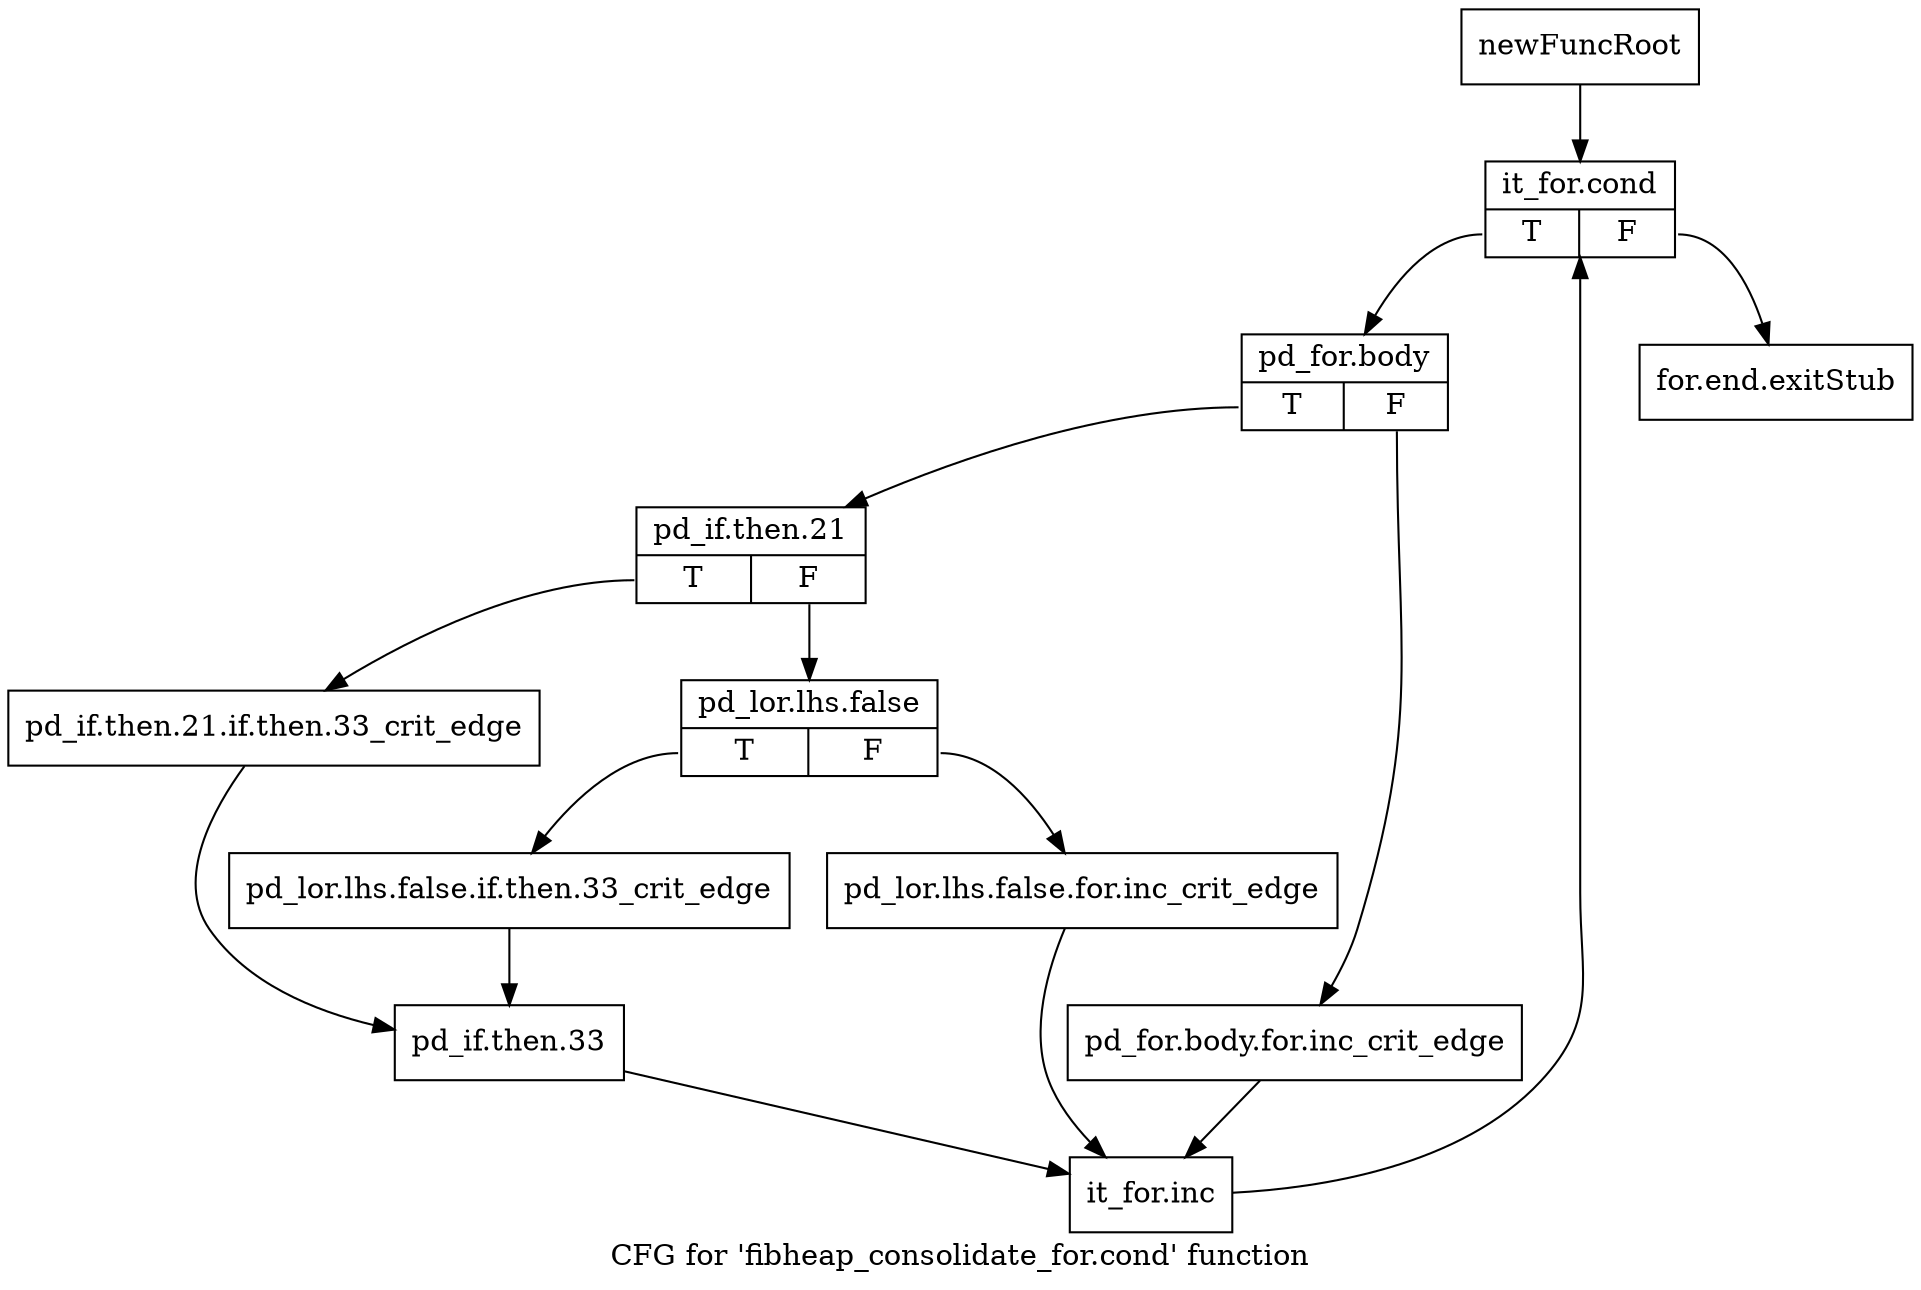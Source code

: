 digraph "CFG for 'fibheap_consolidate_for.cond' function" {
	label="CFG for 'fibheap_consolidate_for.cond' function";

	Node0xc7445e0 [shape=record,label="{newFuncRoot}"];
	Node0xc7445e0 -> Node0xc744680;
	Node0xc744630 [shape=record,label="{for.end.exitStub}"];
	Node0xc744680 [shape=record,label="{it_for.cond|{<s0>T|<s1>F}}"];
	Node0xc744680:s0 -> Node0xc7446d0;
	Node0xc744680:s1 -> Node0xc744630;
	Node0xc7446d0 [shape=record,label="{pd_for.body|{<s0>T|<s1>F}}"];
	Node0xc7446d0:s0 -> Node0xc744770;
	Node0xc7446d0:s1 -> Node0xc744720;
	Node0xc744720 [shape=record,label="{pd_for.body.for.inc_crit_edge}"];
	Node0xc744720 -> Node0xc744950;
	Node0xc744770 [shape=record,label="{pd_if.then.21|{<s0>T|<s1>F}}"];
	Node0xc744770:s0 -> Node0xc7448b0;
	Node0xc744770:s1 -> Node0xc7447c0;
	Node0xc7447c0 [shape=record,label="{pd_lor.lhs.false|{<s0>T|<s1>F}}"];
	Node0xc7447c0:s0 -> Node0xc744860;
	Node0xc7447c0:s1 -> Node0xc744810;
	Node0xc744810 [shape=record,label="{pd_lor.lhs.false.for.inc_crit_edge}"];
	Node0xc744810 -> Node0xc744950;
	Node0xc744860 [shape=record,label="{pd_lor.lhs.false.if.then.33_crit_edge}"];
	Node0xc744860 -> Node0xc744900;
	Node0xc7448b0 [shape=record,label="{pd_if.then.21.if.then.33_crit_edge}"];
	Node0xc7448b0 -> Node0xc744900;
	Node0xc744900 [shape=record,label="{pd_if.then.33}"];
	Node0xc744900 -> Node0xc744950;
	Node0xc744950 [shape=record,label="{it_for.inc}"];
	Node0xc744950 -> Node0xc744680;
}
